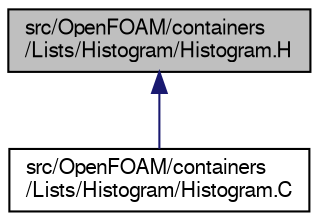 digraph "src/OpenFOAM/containers/Lists/Histogram/Histogram.H"
{
  bgcolor="transparent";
  edge [fontname="FreeSans",fontsize="10",labelfontname="FreeSans",labelfontsize="10"];
  node [fontname="FreeSans",fontsize="10",shape=record];
  Node49 [label="src/OpenFOAM/containers\l/Lists/Histogram/Histogram.H",height=0.2,width=0.4,color="black", fillcolor="grey75", style="filled", fontcolor="black"];
  Node49 -> Node50 [dir="back",color="midnightblue",fontsize="10",style="solid",fontname="FreeSans"];
  Node50 [label="src/OpenFOAM/containers\l/Lists/Histogram/Histogram.C",height=0.2,width=0.4,color="black",URL="$a08651.html"];
}
